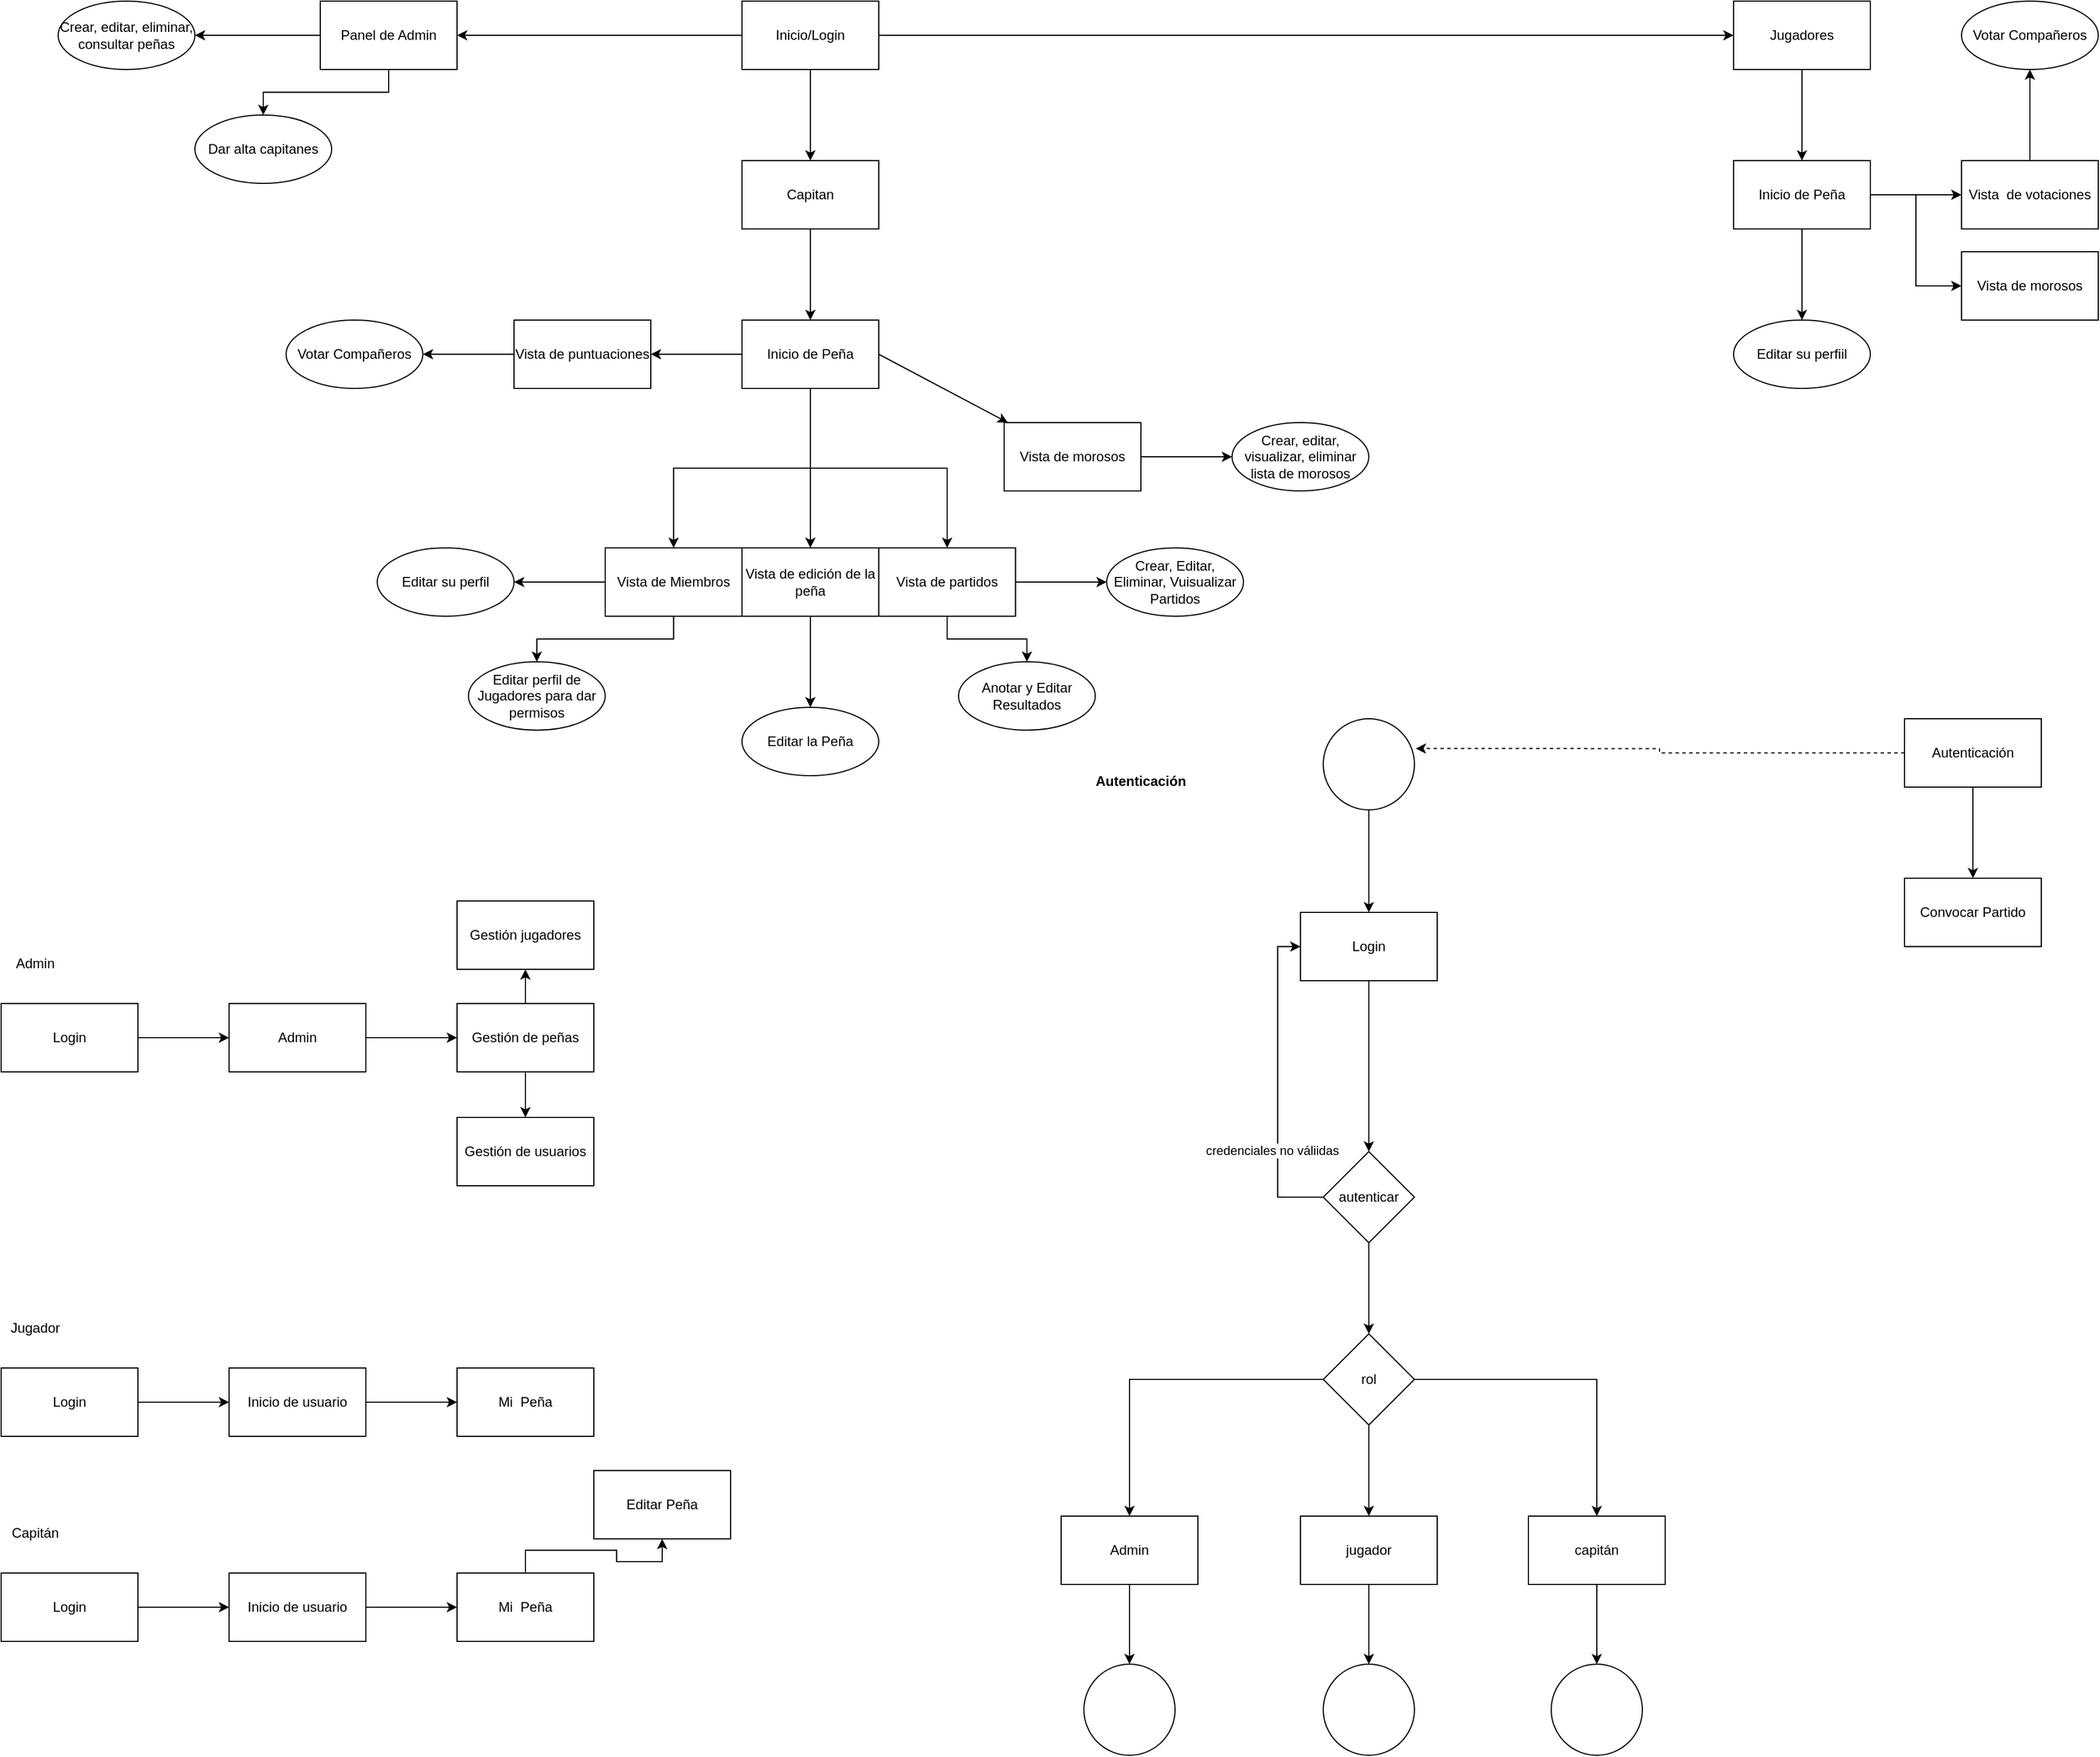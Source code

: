 <mxfile version="18.0.0" type="device"><diagram id="8EmsOEa42wpyHNnE5mbI" name="Page-1"><mxGraphModel dx="2797" dy="1238" grid="1" gridSize="10" guides="1" tooltips="1" connect="1" arrows="1" fold="1" page="1" pageScale="1" pageWidth="827" pageHeight="1169" math="0" shadow="0"><root><mxCell id="0"/><mxCell id="1" parent="0"/><mxCell id="JJixIT2upOZzLIMQe3As-33" value="" style="edgeStyle=orthogonalEdgeStyle;rounded=0;orthogonalLoop=1;jettySize=auto;html=1;" parent="1" source="JJixIT2upOZzLIMQe3As-19" target="JJixIT2upOZzLIMQe3As-32" edge="1"><mxGeometry relative="1" as="geometry"/></mxCell><mxCell id="JJixIT2upOZzLIMQe3As-72" value="" style="edgeStyle=orthogonalEdgeStyle;rounded=0;orthogonalLoop=1;jettySize=auto;html=1;" parent="1" source="JJixIT2upOZzLIMQe3As-19" target="JJixIT2upOZzLIMQe3As-71" edge="1"><mxGeometry relative="1" as="geometry"/></mxCell><mxCell id="JJixIT2upOZzLIMQe3As-19" value="Inicio/Login" style="rounded=0;whiteSpace=wrap;html=1;" parent="1" vertex="1"><mxGeometry x="330" y="30" width="120" height="60" as="geometry"/></mxCell><mxCell id="JJixIT2upOZzLIMQe3As-20" value="" style="endArrow=classic;html=1;rounded=0;" parent="1" edge="1"><mxGeometry width="50" height="50" relative="1" as="geometry"><mxPoint x="330" y="60" as="sourcePoint"/><mxPoint x="80" y="60" as="targetPoint"/></mxGeometry></mxCell><mxCell id="JJixIT2upOZzLIMQe3As-27" value="" style="edgeStyle=orthogonalEdgeStyle;rounded=0;orthogonalLoop=1;jettySize=auto;html=1;" parent="1" source="JJixIT2upOZzLIMQe3As-23" target="JJixIT2upOZzLIMQe3As-26" edge="1"><mxGeometry relative="1" as="geometry"/></mxCell><mxCell id="JJixIT2upOZzLIMQe3As-36" value="" style="edgeStyle=orthogonalEdgeStyle;rounded=0;orthogonalLoop=1;jettySize=auto;html=1;" parent="1" source="JJixIT2upOZzLIMQe3As-23" target="JJixIT2upOZzLIMQe3As-35" edge="1"><mxGeometry relative="1" as="geometry"/></mxCell><mxCell id="JJixIT2upOZzLIMQe3As-23" value="Panel de Admin" style="rounded=0;whiteSpace=wrap;html=1;" parent="1" vertex="1"><mxGeometry x="-40" y="30" width="120" height="60" as="geometry"/></mxCell><mxCell id="JJixIT2upOZzLIMQe3As-26" value="Crear, editar, eliminar, consultar peñas" style="ellipse;whiteSpace=wrap;html=1;rounded=0;" parent="1" vertex="1"><mxGeometry x="-270" y="30" width="120" height="60" as="geometry"/></mxCell><mxCell id="JJixIT2upOZzLIMQe3As-38" value="" style="edgeStyle=orthogonalEdgeStyle;rounded=0;orthogonalLoop=1;jettySize=auto;html=1;" parent="1" source="JJixIT2upOZzLIMQe3As-32" target="JJixIT2upOZzLIMQe3As-37" edge="1"><mxGeometry relative="1" as="geometry"/></mxCell><mxCell id="JJixIT2upOZzLIMQe3As-32" value="Capitan" style="rounded=0;whiteSpace=wrap;html=1;" parent="1" vertex="1"><mxGeometry x="330" y="170" width="120" height="60" as="geometry"/></mxCell><mxCell id="JJixIT2upOZzLIMQe3As-35" value="&lt;span&gt;Dar alta capitanes&lt;/span&gt;" style="ellipse;whiteSpace=wrap;html=1;rounded=0;" parent="1" vertex="1"><mxGeometry x="-150" y="130" width="120" height="60" as="geometry"/></mxCell><mxCell id="JJixIT2upOZzLIMQe3As-40" value="" style="edgeStyle=orthogonalEdgeStyle;rounded=0;orthogonalLoop=1;jettySize=auto;html=1;" parent="1" source="JJixIT2upOZzLIMQe3As-37" edge="1"><mxGeometry relative="1" as="geometry"><mxPoint x="250" y="340.0" as="targetPoint"/></mxGeometry></mxCell><mxCell id="JJixIT2upOZzLIMQe3As-44" value="" style="edgeStyle=orthogonalEdgeStyle;rounded=0;orthogonalLoop=1;jettySize=auto;html=1;" parent="1" source="JJixIT2upOZzLIMQe3As-37" target="JJixIT2upOZzLIMQe3As-43" edge="1"><mxGeometry relative="1" as="geometry"/></mxCell><mxCell id="JJixIT2upOZzLIMQe3As-46" value="" style="edgeStyle=orthogonalEdgeStyle;rounded=0;orthogonalLoop=1;jettySize=auto;html=1;" parent="1" source="JJixIT2upOZzLIMQe3As-37" target="JJixIT2upOZzLIMQe3As-45" edge="1"><mxGeometry relative="1" as="geometry"/></mxCell><mxCell id="JJixIT2upOZzLIMQe3As-49" value="" style="edgeStyle=orthogonalEdgeStyle;rounded=0;orthogonalLoop=1;jettySize=auto;html=1;" parent="1" source="JJixIT2upOZzLIMQe3As-37" target="JJixIT2upOZzLIMQe3As-48" edge="1"><mxGeometry relative="1" as="geometry"/></mxCell><mxCell id="JJixIT2upOZzLIMQe3As-37" value="Inicio de Peña" style="rounded=0;whiteSpace=wrap;html=1;" parent="1" vertex="1"><mxGeometry x="330" y="310" width="120" height="60" as="geometry"/></mxCell><mxCell id="JJixIT2upOZzLIMQe3As-55" value="" style="edgeStyle=orthogonalEdgeStyle;rounded=0;orthogonalLoop=1;jettySize=auto;html=1;" parent="1" source="JJixIT2upOZzLIMQe3As-41" target="JJixIT2upOZzLIMQe3As-54" edge="1"><mxGeometry relative="1" as="geometry"/></mxCell><mxCell id="JJixIT2upOZzLIMQe3As-41" value="Vista de puntuaciones" style="rounded=0;whiteSpace=wrap;html=1;" parent="1" vertex="1"><mxGeometry x="130" y="310" width="120" height="60" as="geometry"/></mxCell><mxCell id="JJixIT2upOZzLIMQe3As-59" value="" style="edgeStyle=orthogonalEdgeStyle;rounded=0;orthogonalLoop=1;jettySize=auto;html=1;" parent="1" source="JJixIT2upOZzLIMQe3As-43" target="JJixIT2upOZzLIMQe3As-58" edge="1"><mxGeometry relative="1" as="geometry"/></mxCell><mxCell id="JJixIT2upOZzLIMQe3As-43" value="Vista de edición de la peña" style="rounded=0;whiteSpace=wrap;html=1;" parent="1" vertex="1"><mxGeometry x="330" y="510" width="120" height="60" as="geometry"/></mxCell><mxCell id="JJixIT2upOZzLIMQe3As-57" value="" style="edgeStyle=orthogonalEdgeStyle;rounded=0;orthogonalLoop=1;jettySize=auto;html=1;" parent="1" source="JJixIT2upOZzLIMQe3As-45" target="JJixIT2upOZzLIMQe3As-56" edge="1"><mxGeometry relative="1" as="geometry"/></mxCell><mxCell id="JJixIT2upOZzLIMQe3As-70" value="" style="edgeStyle=orthogonalEdgeStyle;rounded=0;orthogonalLoop=1;jettySize=auto;html=1;" parent="1" source="JJixIT2upOZzLIMQe3As-45" target="JJixIT2upOZzLIMQe3As-69" edge="1"><mxGeometry relative="1" as="geometry"/></mxCell><mxCell id="JJixIT2upOZzLIMQe3As-45" value="Vista de Miembros" style="rounded=0;whiteSpace=wrap;html=1;" parent="1" vertex="1"><mxGeometry x="210" y="510" width="120" height="60" as="geometry"/></mxCell><mxCell id="JJixIT2upOZzLIMQe3As-61" value="" style="edgeStyle=orthogonalEdgeStyle;rounded=0;orthogonalLoop=1;jettySize=auto;html=1;" parent="1" source="JJixIT2upOZzLIMQe3As-48" target="JJixIT2upOZzLIMQe3As-60" edge="1"><mxGeometry relative="1" as="geometry"/></mxCell><mxCell id="JJixIT2upOZzLIMQe3As-63" value="" style="edgeStyle=orthogonalEdgeStyle;rounded=0;orthogonalLoop=1;jettySize=auto;html=1;" parent="1" source="JJixIT2upOZzLIMQe3As-48" target="JJixIT2upOZzLIMQe3As-62" edge="1"><mxGeometry relative="1" as="geometry"/></mxCell><mxCell id="JJixIT2upOZzLIMQe3As-48" value="Vista de partidos" style="rounded=0;whiteSpace=wrap;html=1;" parent="1" vertex="1"><mxGeometry x="450" y="510" width="120" height="60" as="geometry"/></mxCell><mxCell id="JJixIT2upOZzLIMQe3As-52" value="" style="endArrow=classic;html=1;rounded=0;" parent="1" target="JJixIT2upOZzLIMQe3As-53" edge="1"><mxGeometry width="50" height="50" relative="1" as="geometry"><mxPoint x="450" y="340" as="sourcePoint"/><mxPoint x="530" y="360" as="targetPoint"/></mxGeometry></mxCell><mxCell id="JJixIT2upOZzLIMQe3As-68" value="" style="edgeStyle=orthogonalEdgeStyle;rounded=0;orthogonalLoop=1;jettySize=auto;html=1;" parent="1" source="JJixIT2upOZzLIMQe3As-53" target="JJixIT2upOZzLIMQe3As-67" edge="1"><mxGeometry relative="1" as="geometry"/></mxCell><mxCell id="JJixIT2upOZzLIMQe3As-53" value="Vista de morosos" style="rounded=0;whiteSpace=wrap;html=1;" parent="1" vertex="1"><mxGeometry x="560" y="400.0" width="120" height="60" as="geometry"/></mxCell><mxCell id="JJixIT2upOZzLIMQe3As-54" value="Votar Compañeros" style="ellipse;whiteSpace=wrap;html=1;rounded=0;" parent="1" vertex="1"><mxGeometry x="-70" y="310" width="120" height="60" as="geometry"/></mxCell><mxCell id="JJixIT2upOZzLIMQe3As-56" value="Editar su perfil" style="ellipse;whiteSpace=wrap;html=1;rounded=0;" parent="1" vertex="1"><mxGeometry x="10" y="510" width="120" height="60" as="geometry"/></mxCell><mxCell id="JJixIT2upOZzLIMQe3As-58" value="Editar la Peña" style="ellipse;whiteSpace=wrap;html=1;rounded=0;" parent="1" vertex="1"><mxGeometry x="330" y="650" width="120" height="60" as="geometry"/></mxCell><mxCell id="JJixIT2upOZzLIMQe3As-60" value="Crear, Editar, Eliminar, Vuisualizar Partidos" style="ellipse;whiteSpace=wrap;html=1;rounded=0;" parent="1" vertex="1"><mxGeometry x="650" y="510" width="120" height="60" as="geometry"/></mxCell><mxCell id="JJixIT2upOZzLIMQe3As-62" value="Anotar y Editar Resultados" style="ellipse;whiteSpace=wrap;html=1;rounded=0;" parent="1" vertex="1"><mxGeometry x="520" y="610" width="120" height="60" as="geometry"/></mxCell><mxCell id="JJixIT2upOZzLIMQe3As-67" value="Crear, editar, visualizar, eliminar lista de morosos" style="ellipse;whiteSpace=wrap;html=1;rounded=0;" parent="1" vertex="1"><mxGeometry x="760" y="400.0" width="120" height="60" as="geometry"/></mxCell><mxCell id="JJixIT2upOZzLIMQe3As-69" value="Editar perfil de Jugadores para dar permisos" style="ellipse;whiteSpace=wrap;html=1;rounded=0;" parent="1" vertex="1"><mxGeometry x="90" y="610" width="120" height="60" as="geometry"/></mxCell><mxCell id="JJixIT2upOZzLIMQe3As-74" value="" style="edgeStyle=orthogonalEdgeStyle;rounded=0;orthogonalLoop=1;jettySize=auto;html=1;" parent="1" source="JJixIT2upOZzLIMQe3As-71" target="JJixIT2upOZzLIMQe3As-73" edge="1"><mxGeometry relative="1" as="geometry"/></mxCell><mxCell id="JJixIT2upOZzLIMQe3As-71" value="Jugadores" style="whiteSpace=wrap;html=1;rounded=0;" parent="1" vertex="1"><mxGeometry x="1200" y="30" width="120" height="60" as="geometry"/></mxCell><mxCell id="JJixIT2upOZzLIMQe3As-78" value="" style="edgeStyle=orthogonalEdgeStyle;rounded=0;orthogonalLoop=1;jettySize=auto;html=1;" parent="1" source="JJixIT2upOZzLIMQe3As-73" target="JJixIT2upOZzLIMQe3As-77" edge="1"><mxGeometry relative="1" as="geometry"/></mxCell><mxCell id="JJixIT2upOZzLIMQe3As-84" style="edgeStyle=orthogonalEdgeStyle;rounded=0;orthogonalLoop=1;jettySize=auto;html=1;entryX=0;entryY=0.5;entryDx=0;entryDy=0;" parent="1" source="JJixIT2upOZzLIMQe3As-73" target="JJixIT2upOZzLIMQe3As-81" edge="1"><mxGeometry relative="1" as="geometry"/></mxCell><mxCell id="JJixIT2upOZzLIMQe3As-96" value="" style="edgeStyle=orthogonalEdgeStyle;rounded=0;orthogonalLoop=1;jettySize=auto;html=1;" parent="1" source="JJixIT2upOZzLIMQe3As-73" target="JJixIT2upOZzLIMQe3As-95" edge="1"><mxGeometry relative="1" as="geometry"/></mxCell><mxCell id="JJixIT2upOZzLIMQe3As-73" value="Inicio de Peña" style="whiteSpace=wrap;html=1;rounded=0;" parent="1" vertex="1"><mxGeometry x="1200" y="170" width="120" height="60" as="geometry"/></mxCell><mxCell id="JJixIT2upOZzLIMQe3As-80" value="" style="edgeStyle=orthogonalEdgeStyle;rounded=0;orthogonalLoop=1;jettySize=auto;html=1;" parent="1" source="JJixIT2upOZzLIMQe3As-77" target="JJixIT2upOZzLIMQe3As-79" edge="1"><mxGeometry relative="1" as="geometry"/></mxCell><mxCell id="JJixIT2upOZzLIMQe3As-77" value="Vista&amp;nbsp; de votaciones" style="whiteSpace=wrap;html=1;rounded=0;" parent="1" vertex="1"><mxGeometry x="1400" y="170" width="120" height="60" as="geometry"/></mxCell><mxCell id="JJixIT2upOZzLIMQe3As-79" value="Votar Compañeros" style="ellipse;whiteSpace=wrap;html=1;rounded=0;" parent="1" vertex="1"><mxGeometry x="1400" y="30" width="120" height="60" as="geometry"/></mxCell><mxCell id="JJixIT2upOZzLIMQe3As-81" value="Vista de morosos" style="whiteSpace=wrap;html=1;rounded=0;" parent="1" vertex="1"><mxGeometry x="1400" y="250" width="120" height="60" as="geometry"/></mxCell><mxCell id="JJixIT2upOZzLIMQe3As-95" value="Editar su perfiil" style="ellipse;whiteSpace=wrap;html=1;rounded=0;" parent="1" vertex="1"><mxGeometry x="1200" y="310" width="120" height="60" as="geometry"/></mxCell><mxCell id="sH5GbmQdpLvrUV_RgNS8-3" value="" style="edgeStyle=orthogonalEdgeStyle;rounded=0;orthogonalLoop=1;jettySize=auto;html=1;" edge="1" parent="1" source="sH5GbmQdpLvrUV_RgNS8-1" target="sH5GbmQdpLvrUV_RgNS8-2"><mxGeometry relative="1" as="geometry"/></mxCell><mxCell id="sH5GbmQdpLvrUV_RgNS8-1" value="Login" style="rounded=0;whiteSpace=wrap;html=1;" vertex="1" parent="1"><mxGeometry x="-320" y="910" width="120" height="60" as="geometry"/></mxCell><mxCell id="sH5GbmQdpLvrUV_RgNS8-12" value="" style="edgeStyle=orthogonalEdgeStyle;rounded=0;orthogonalLoop=1;jettySize=auto;html=1;" edge="1" parent="1" source="sH5GbmQdpLvrUV_RgNS8-2" target="sH5GbmQdpLvrUV_RgNS8-11"><mxGeometry relative="1" as="geometry"/></mxCell><mxCell id="sH5GbmQdpLvrUV_RgNS8-14" value="" style="edgeStyle=orthogonalEdgeStyle;rounded=0;orthogonalLoop=1;jettySize=auto;html=1;" edge="1" parent="1" source="sH5GbmQdpLvrUV_RgNS8-2" target="sH5GbmQdpLvrUV_RgNS8-13"><mxGeometry relative="1" as="geometry"/></mxCell><mxCell id="sH5GbmQdpLvrUV_RgNS8-16" value="" style="edgeStyle=orthogonalEdgeStyle;rounded=0;orthogonalLoop=1;jettySize=auto;html=1;" edge="1" parent="1" source="sH5GbmQdpLvrUV_RgNS8-2" target="sH5GbmQdpLvrUV_RgNS8-15"><mxGeometry relative="1" as="geometry"/></mxCell><mxCell id="sH5GbmQdpLvrUV_RgNS8-2" value="Admin" style="rounded=0;whiteSpace=wrap;html=1;" vertex="1" parent="1"><mxGeometry x="-120" y="910" width="120" height="60" as="geometry"/></mxCell><mxCell id="sH5GbmQdpLvrUV_RgNS8-4" value="Admin" style="text;html=1;strokeColor=none;fillColor=none;align=center;verticalAlign=middle;whiteSpace=wrap;rounded=0;" vertex="1" parent="1"><mxGeometry x="-320" y="860" width="60" height="30" as="geometry"/></mxCell><mxCell id="sH5GbmQdpLvrUV_RgNS8-5" value="" style="edgeStyle=orthogonalEdgeStyle;rounded=0;orthogonalLoop=1;jettySize=auto;html=1;" edge="1" parent="1" source="sH5GbmQdpLvrUV_RgNS8-6" target="sH5GbmQdpLvrUV_RgNS8-7"><mxGeometry relative="1" as="geometry"/></mxCell><mxCell id="sH5GbmQdpLvrUV_RgNS8-6" value="Login" style="rounded=0;whiteSpace=wrap;html=1;" vertex="1" parent="1"><mxGeometry x="-320" y="1230" width="120" height="60" as="geometry"/></mxCell><mxCell id="sH5GbmQdpLvrUV_RgNS8-18" value="" style="edgeStyle=orthogonalEdgeStyle;rounded=0;orthogonalLoop=1;jettySize=auto;html=1;" edge="1" parent="1" source="sH5GbmQdpLvrUV_RgNS8-7" target="sH5GbmQdpLvrUV_RgNS8-17"><mxGeometry relative="1" as="geometry"/></mxCell><mxCell id="sH5GbmQdpLvrUV_RgNS8-7" value="Inicio de usuario" style="rounded=0;whiteSpace=wrap;html=1;" vertex="1" parent="1"><mxGeometry x="-120" y="1230" width="120" height="60" as="geometry"/></mxCell><mxCell id="sH5GbmQdpLvrUV_RgNS8-8" value="Jugador" style="text;html=1;strokeColor=none;fillColor=none;align=center;verticalAlign=middle;whiteSpace=wrap;rounded=0;" vertex="1" parent="1"><mxGeometry x="-320" y="1180" width="60" height="30" as="geometry"/></mxCell><mxCell id="sH5GbmQdpLvrUV_RgNS8-11" value="Gestión jugadores" style="rounded=0;whiteSpace=wrap;html=1;" vertex="1" parent="1"><mxGeometry x="80" y="820" width="120" height="60" as="geometry"/></mxCell><mxCell id="sH5GbmQdpLvrUV_RgNS8-13" value="Gestión de peñas" style="rounded=0;whiteSpace=wrap;html=1;" vertex="1" parent="1"><mxGeometry x="80" y="910" width="120" height="60" as="geometry"/></mxCell><mxCell id="sH5GbmQdpLvrUV_RgNS8-15" value="Gestión de usuarios" style="rounded=0;whiteSpace=wrap;html=1;" vertex="1" parent="1"><mxGeometry x="80" y="1010" width="120" height="60" as="geometry"/></mxCell><mxCell id="sH5GbmQdpLvrUV_RgNS8-17" value="Mi&amp;nbsp; Peña" style="rounded=0;whiteSpace=wrap;html=1;" vertex="1" parent="1"><mxGeometry x="80" y="1230" width="120" height="60" as="geometry"/></mxCell><mxCell id="sH5GbmQdpLvrUV_RgNS8-19" value="" style="edgeStyle=orthogonalEdgeStyle;rounded=0;orthogonalLoop=1;jettySize=auto;html=1;" edge="1" parent="1" source="sH5GbmQdpLvrUV_RgNS8-20" target="sH5GbmQdpLvrUV_RgNS8-22"><mxGeometry relative="1" as="geometry"/></mxCell><mxCell id="sH5GbmQdpLvrUV_RgNS8-20" value="Login" style="rounded=0;whiteSpace=wrap;html=1;" vertex="1" parent="1"><mxGeometry x="-320" y="1410" width="120" height="60" as="geometry"/></mxCell><mxCell id="sH5GbmQdpLvrUV_RgNS8-21" value="" style="edgeStyle=orthogonalEdgeStyle;rounded=0;orthogonalLoop=1;jettySize=auto;html=1;" edge="1" parent="1" source="sH5GbmQdpLvrUV_RgNS8-22" target="sH5GbmQdpLvrUV_RgNS8-24"><mxGeometry relative="1" as="geometry"/></mxCell><mxCell id="sH5GbmQdpLvrUV_RgNS8-22" value="Inicio de usuario" style="rounded=0;whiteSpace=wrap;html=1;" vertex="1" parent="1"><mxGeometry x="-120" y="1410" width="120" height="60" as="geometry"/></mxCell><mxCell id="sH5GbmQdpLvrUV_RgNS8-23" value="Capitán" style="text;html=1;strokeColor=none;fillColor=none;align=center;verticalAlign=middle;whiteSpace=wrap;rounded=0;" vertex="1" parent="1"><mxGeometry x="-320" y="1360" width="60" height="30" as="geometry"/></mxCell><mxCell id="sH5GbmQdpLvrUV_RgNS8-26" value="" style="edgeStyle=orthogonalEdgeStyle;rounded=0;orthogonalLoop=1;jettySize=auto;html=1;" edge="1" parent="1" source="sH5GbmQdpLvrUV_RgNS8-24" target="sH5GbmQdpLvrUV_RgNS8-25"><mxGeometry relative="1" as="geometry"><Array as="points"><mxPoint x="140" y="1390"/><mxPoint x="220" y="1390"/><mxPoint x="220" y="1400"/><mxPoint x="260" y="1400"/></Array></mxGeometry></mxCell><mxCell id="sH5GbmQdpLvrUV_RgNS8-24" value="Mi&amp;nbsp; Peña" style="rounded=0;whiteSpace=wrap;html=1;" vertex="1" parent="1"><mxGeometry x="80" y="1410" width="120" height="60" as="geometry"/></mxCell><mxCell id="sH5GbmQdpLvrUV_RgNS8-25" value="Editar Peña" style="rounded=0;whiteSpace=wrap;html=1;" vertex="1" parent="1"><mxGeometry x="200" y="1320" width="120" height="60" as="geometry"/></mxCell><mxCell id="sH5GbmQdpLvrUV_RgNS8-33" style="edgeStyle=orthogonalEdgeStyle;rounded=0;orthogonalLoop=1;jettySize=auto;html=1;exitX=0;exitY=0.5;exitDx=0;exitDy=0;entryX=0;entryY=0.5;entryDx=0;entryDy=0;" edge="1" parent="1" source="sH5GbmQdpLvrUV_RgNS8-27" target="sH5GbmQdpLvrUV_RgNS8-30"><mxGeometry relative="1" as="geometry"/></mxCell><mxCell id="sH5GbmQdpLvrUV_RgNS8-34" value="credenciales no váliidas" style="edgeLabel;html=1;align=center;verticalAlign=middle;resizable=0;points=[];" vertex="1" connectable="0" parent="sH5GbmQdpLvrUV_RgNS8-33"><mxGeometry x="-0.421" y="5" relative="1" as="geometry"><mxPoint as="offset"/></mxGeometry></mxCell><mxCell id="sH5GbmQdpLvrUV_RgNS8-38" value="" style="edgeStyle=orthogonalEdgeStyle;rounded=0;orthogonalLoop=1;jettySize=auto;html=1;" edge="1" parent="1" source="sH5GbmQdpLvrUV_RgNS8-27" target="sH5GbmQdpLvrUV_RgNS8-37"><mxGeometry relative="1" as="geometry"/></mxCell><mxCell id="sH5GbmQdpLvrUV_RgNS8-27" value="autenticar" style="rhombus;whiteSpace=wrap;html=1;" vertex="1" parent="1"><mxGeometry x="840" y="1040" width="80" height="80" as="geometry"/></mxCell><mxCell id="sH5GbmQdpLvrUV_RgNS8-31" value="" style="edgeStyle=orthogonalEdgeStyle;rounded=0;orthogonalLoop=1;jettySize=auto;html=1;" edge="1" parent="1" source="sH5GbmQdpLvrUV_RgNS8-28" target="sH5GbmQdpLvrUV_RgNS8-30"><mxGeometry relative="1" as="geometry"/></mxCell><mxCell id="sH5GbmQdpLvrUV_RgNS8-28" value="" style="ellipse;whiteSpace=wrap;html=1;aspect=fixed;" vertex="1" parent="1"><mxGeometry x="840" y="660" width="80" height="80" as="geometry"/></mxCell><mxCell id="sH5GbmQdpLvrUV_RgNS8-32" style="edgeStyle=orthogonalEdgeStyle;rounded=0;orthogonalLoop=1;jettySize=auto;html=1;exitX=0.5;exitY=1;exitDx=0;exitDy=0;entryX=0.5;entryY=0;entryDx=0;entryDy=0;" edge="1" parent="1" source="sH5GbmQdpLvrUV_RgNS8-30" target="sH5GbmQdpLvrUV_RgNS8-27"><mxGeometry relative="1" as="geometry"/></mxCell><mxCell id="sH5GbmQdpLvrUV_RgNS8-30" value="Login" style="whiteSpace=wrap;html=1;" vertex="1" parent="1"><mxGeometry x="820" y="830" width="120" height="60" as="geometry"/></mxCell><mxCell id="sH5GbmQdpLvrUV_RgNS8-41" value="" style="edgeStyle=orthogonalEdgeStyle;rounded=0;orthogonalLoop=1;jettySize=auto;html=1;" edge="1" parent="1" source="sH5GbmQdpLvrUV_RgNS8-37" target="sH5GbmQdpLvrUV_RgNS8-40"><mxGeometry relative="1" as="geometry"/></mxCell><mxCell id="sH5GbmQdpLvrUV_RgNS8-43" value="" style="edgeStyle=orthogonalEdgeStyle;rounded=0;orthogonalLoop=1;jettySize=auto;html=1;" edge="1" parent="1" source="sH5GbmQdpLvrUV_RgNS8-37" target="sH5GbmQdpLvrUV_RgNS8-42"><mxGeometry relative="1" as="geometry"/></mxCell><mxCell id="sH5GbmQdpLvrUV_RgNS8-45" value="" style="edgeStyle=orthogonalEdgeStyle;rounded=0;orthogonalLoop=1;jettySize=auto;html=1;" edge="1" parent="1" source="sH5GbmQdpLvrUV_RgNS8-37" target="sH5GbmQdpLvrUV_RgNS8-44"><mxGeometry relative="1" as="geometry"/></mxCell><mxCell id="sH5GbmQdpLvrUV_RgNS8-37" value="rol" style="rhombus;whiteSpace=wrap;html=1;" vertex="1" parent="1"><mxGeometry x="840" y="1200" width="80" height="80" as="geometry"/></mxCell><mxCell id="sH5GbmQdpLvrUV_RgNS8-55" style="edgeStyle=orthogonalEdgeStyle;rounded=0;orthogonalLoop=1;jettySize=auto;html=1;exitX=0.5;exitY=1;exitDx=0;exitDy=0;entryX=0.5;entryY=0;entryDx=0;entryDy=0;" edge="1" parent="1" source="sH5GbmQdpLvrUV_RgNS8-40" target="sH5GbmQdpLvrUV_RgNS8-46"><mxGeometry relative="1" as="geometry"/></mxCell><mxCell id="sH5GbmQdpLvrUV_RgNS8-40" value="Admin" style="whiteSpace=wrap;html=1;" vertex="1" parent="1"><mxGeometry x="610" y="1360" width="120" height="60" as="geometry"/></mxCell><mxCell id="sH5GbmQdpLvrUV_RgNS8-56" style="edgeStyle=orthogonalEdgeStyle;rounded=0;orthogonalLoop=1;jettySize=auto;html=1;exitX=0.5;exitY=1;exitDx=0;exitDy=0;entryX=0.5;entryY=0;entryDx=0;entryDy=0;" edge="1" parent="1" source="sH5GbmQdpLvrUV_RgNS8-42" target="sH5GbmQdpLvrUV_RgNS8-53"><mxGeometry relative="1" as="geometry"/></mxCell><mxCell id="sH5GbmQdpLvrUV_RgNS8-42" value="jugador" style="whiteSpace=wrap;html=1;" vertex="1" parent="1"><mxGeometry x="820" y="1360" width="120" height="60" as="geometry"/></mxCell><mxCell id="sH5GbmQdpLvrUV_RgNS8-57" style="edgeStyle=orthogonalEdgeStyle;rounded=0;orthogonalLoop=1;jettySize=auto;html=1;exitX=0.5;exitY=1;exitDx=0;exitDy=0;entryX=0.5;entryY=0;entryDx=0;entryDy=0;" edge="1" parent="1" source="sH5GbmQdpLvrUV_RgNS8-44" target="sH5GbmQdpLvrUV_RgNS8-54"><mxGeometry relative="1" as="geometry"/></mxCell><mxCell id="sH5GbmQdpLvrUV_RgNS8-44" value="capitán" style="whiteSpace=wrap;html=1;" vertex="1" parent="1"><mxGeometry x="1020" y="1360" width="120" height="60" as="geometry"/></mxCell><mxCell id="sH5GbmQdpLvrUV_RgNS8-46" value="" style="ellipse;whiteSpace=wrap;html=1;aspect=fixed;" vertex="1" parent="1"><mxGeometry x="630" y="1490" width="80" height="80" as="geometry"/></mxCell><mxCell id="sH5GbmQdpLvrUV_RgNS8-53" value="" style="ellipse;whiteSpace=wrap;html=1;aspect=fixed;" vertex="1" parent="1"><mxGeometry x="840" y="1490" width="80" height="80" as="geometry"/></mxCell><mxCell id="sH5GbmQdpLvrUV_RgNS8-54" value="" style="ellipse;whiteSpace=wrap;html=1;aspect=fixed;" vertex="1" parent="1"><mxGeometry x="1040" y="1490" width="80" height="80" as="geometry"/></mxCell><mxCell id="sH5GbmQdpLvrUV_RgNS8-58" value="Autenticación" style="text;html=1;strokeColor=none;fillColor=none;align=center;verticalAlign=middle;whiteSpace=wrap;rounded=0;fontStyle=1" vertex="1" parent="1"><mxGeometry x="620" y="700" width="120" height="30" as="geometry"/></mxCell><mxCell id="sH5GbmQdpLvrUV_RgNS8-61" style="edgeStyle=orthogonalEdgeStyle;rounded=0;orthogonalLoop=1;jettySize=auto;html=1;exitX=0;exitY=0.5;exitDx=0;exitDy=0;entryX=1.014;entryY=0.327;entryDx=0;entryDy=0;entryPerimeter=0;dashed=1;" edge="1" parent="1" source="sH5GbmQdpLvrUV_RgNS8-59" target="sH5GbmQdpLvrUV_RgNS8-28"><mxGeometry relative="1" as="geometry"/></mxCell><mxCell id="sH5GbmQdpLvrUV_RgNS8-63" value="" style="edgeStyle=orthogonalEdgeStyle;rounded=0;orthogonalLoop=1;jettySize=auto;html=1;" edge="1" parent="1" source="sH5GbmQdpLvrUV_RgNS8-59" target="sH5GbmQdpLvrUV_RgNS8-62"><mxGeometry relative="1" as="geometry"/></mxCell><mxCell id="sH5GbmQdpLvrUV_RgNS8-59" value="Autenticación" style="rounded=0;whiteSpace=wrap;html=1;" vertex="1" parent="1"><mxGeometry x="1350" y="660" width="120" height="60" as="geometry"/></mxCell><mxCell id="sH5GbmQdpLvrUV_RgNS8-62" value="Convocar Partido" style="rounded=0;whiteSpace=wrap;html=1;" vertex="1" parent="1"><mxGeometry x="1350" y="800" width="120" height="60" as="geometry"/></mxCell></root></mxGraphModel></diagram></mxfile>